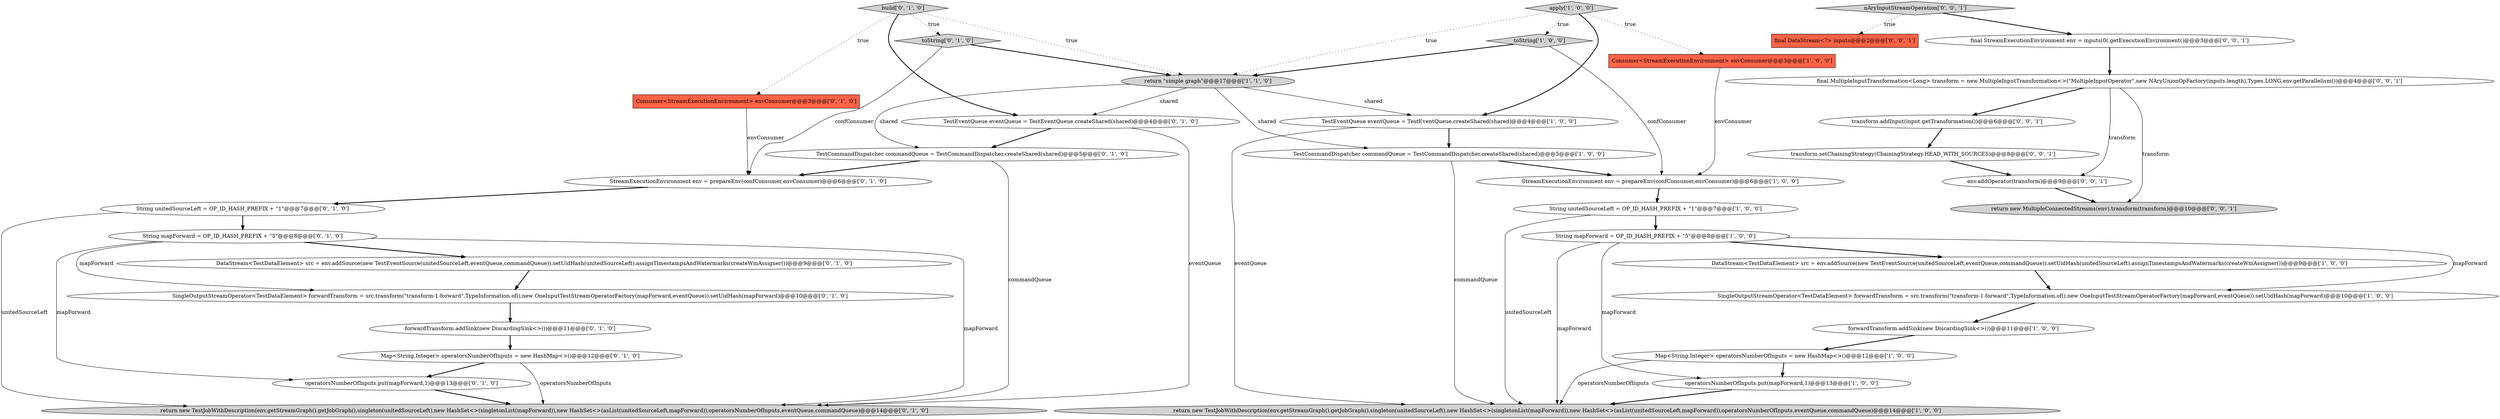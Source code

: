 digraph {
20 [style = filled, label = "String mapForward = OP_ID_HASH_PREFIX + \"5\"@@@8@@@['0', '1', '0']", fillcolor = white, shape = ellipse image = "AAA0AAABBB2BBB"];
1 [style = filled, label = "DataStream<TestDataElement> src = env.addSource(new TestEventSource(unitedSourceLeft,eventQueue,commandQueue)).setUidHash(unitedSourceLeft).assignTimestampsAndWatermarks(createWmAssigner())@@@9@@@['1', '0', '0']", fillcolor = white, shape = ellipse image = "AAA0AAABBB1BBB"];
3 [style = filled, label = "TestCommandDispatcher commandQueue = TestCommandDispatcher.createShared(shared)@@@5@@@['1', '0', '0']", fillcolor = white, shape = ellipse image = "AAA0AAABBB1BBB"];
12 [style = filled, label = "apply['1', '0', '0']", fillcolor = lightgray, shape = diamond image = "AAA0AAABBB1BBB"];
13 [style = filled, label = "Consumer<StreamExecutionEnvironment> envConsumer@@@3@@@['1', '0', '0']", fillcolor = tomato, shape = box image = "AAA0AAABBB1BBB"];
11 [style = filled, label = "StreamExecutionEnvironment env = prepareEnv(confConsumer,envConsumer)@@@6@@@['1', '0', '0']", fillcolor = white, shape = ellipse image = "AAA0AAABBB1BBB"];
36 [style = filled, label = "transform.addInput(input.getTransformation())@@@6@@@['0', '0', '1']", fillcolor = white, shape = ellipse image = "AAA0AAABBB3BBB"];
21 [style = filled, label = "return new TestJobWithDescription(env.getStreamGraph().getJobGraph(),singleton(unitedSourceLeft),new HashSet<>(singletonList(mapForward)),new HashSet<>(asList(unitedSourceLeft,mapForward)),operatorsNumberOfInputs,eventQueue,commandQueue)@@@14@@@['0', '1', '0']", fillcolor = lightgray, shape = ellipse image = "AAA0AAABBB2BBB"];
22 [style = filled, label = "String unitedSourceLeft = OP_ID_HASH_PREFIX + \"1\"@@@7@@@['0', '1', '0']", fillcolor = white, shape = ellipse image = "AAA0AAABBB2BBB"];
31 [style = filled, label = "final DataStream<?> inputs@@@2@@@['0', '0', '1']", fillcolor = tomato, shape = box image = "AAA0AAABBB3BBB"];
25 [style = filled, label = "SingleOutputStreamOperator<TestDataElement> forwardTransform = src.transform(\"transform-1-forward\",TypeInformation.of(),new OneInputTestStreamOperatorFactory(mapForward,eventQueue)).setUidHash(mapForward)@@@10@@@['0', '1', '0']", fillcolor = white, shape = ellipse image = "AAA0AAABBB2BBB"];
33 [style = filled, label = "env.addOperator(transform)@@@9@@@['0', '0', '1']", fillcolor = white, shape = ellipse image = "AAA0AAABBB3BBB"];
28 [style = filled, label = "TestCommandDispatcher commandQueue = TestCommandDispatcher.createShared(shared)@@@5@@@['0', '1', '0']", fillcolor = white, shape = ellipse image = "AAA0AAABBB2BBB"];
15 [style = filled, label = "build['0', '1', '0']", fillcolor = lightgray, shape = diamond image = "AAA0AAABBB2BBB"];
29 [style = filled, label = "transform.setChainingStrategy(ChainingStrategy.HEAD_WITH_SOURCES)@@@8@@@['0', '0', '1']", fillcolor = white, shape = ellipse image = "AAA0AAABBB3BBB"];
14 [style = filled, label = "SingleOutputStreamOperator<TestDataElement> forwardTransform = src.transform(\"transform-1-forward\",TypeInformation.of(),new OneInputTestStreamOperatorFactory(mapForward,eventQueue)).setUidHash(mapForward)@@@10@@@['1', '0', '0']", fillcolor = white, shape = ellipse image = "AAA0AAABBB1BBB"];
32 [style = filled, label = "final MultipleInputTransformation<Long> transform = new MultipleInputTransformation<>(\"MultipleInputOperator\",new NAryUnionOpFactory(inputs.length),Types.LONG,env.getParallelism())@@@4@@@['0', '0', '1']", fillcolor = white, shape = ellipse image = "AAA0AAABBB3BBB"];
35 [style = filled, label = "final StreamExecutionEnvironment env = inputs(0(.getExecutionEnvironment()@@@3@@@['0', '0', '1']", fillcolor = white, shape = ellipse image = "AAA0AAABBB3BBB"];
17 [style = filled, label = "Map<String,Integer> operatorsNumberOfInputs = new HashMap<>()@@@12@@@['0', '1', '0']", fillcolor = white, shape = ellipse image = "AAA0AAABBB2BBB"];
27 [style = filled, label = "TestEventQueue eventQueue = TestEventQueue.createShared(shared)@@@4@@@['0', '1', '0']", fillcolor = white, shape = ellipse image = "AAA0AAABBB2BBB"];
16 [style = filled, label = "StreamExecutionEnvironment env = prepareEnv(confConsumer,envConsumer)@@@6@@@['0', '1', '0']", fillcolor = white, shape = ellipse image = "AAA0AAABBB2BBB"];
4 [style = filled, label = "String unitedSourceLeft = OP_ID_HASH_PREFIX + \"1\"@@@7@@@['1', '0', '0']", fillcolor = white, shape = ellipse image = "AAA0AAABBB1BBB"];
19 [style = filled, label = "forwardTransform.addSink(new DiscardingSink<>())@@@11@@@['0', '1', '0']", fillcolor = white, shape = ellipse image = "AAA0AAABBB2BBB"];
34 [style = filled, label = "return new MultipleConnectedStreams(env).transform(transform)@@@10@@@['0', '0', '1']", fillcolor = lightgray, shape = ellipse image = "AAA0AAABBB3BBB"];
8 [style = filled, label = "return new TestJobWithDescription(env.getStreamGraph().getJobGraph(),singleton(unitedSourceLeft),new HashSet<>(singletonList(mapForward)),new HashSet<>(asList(unitedSourceLeft,mapForward)),operatorsNumberOfInputs,eventQueue,commandQueue)@@@14@@@['1', '0', '0']", fillcolor = lightgray, shape = ellipse image = "AAA0AAABBB1BBB"];
30 [style = filled, label = "nAryInputStreamOperation['0', '0', '1']", fillcolor = lightgray, shape = diamond image = "AAA0AAABBB3BBB"];
18 [style = filled, label = "toString['0', '1', '0']", fillcolor = lightgray, shape = diamond image = "AAA0AAABBB2BBB"];
5 [style = filled, label = "return \"simple graph\"@@@17@@@['1', '1', '0']", fillcolor = lightgray, shape = ellipse image = "AAA0AAABBB1BBB"];
6 [style = filled, label = "String mapForward = OP_ID_HASH_PREFIX + \"5\"@@@8@@@['1', '0', '0']", fillcolor = white, shape = ellipse image = "AAA0AAABBB1BBB"];
10 [style = filled, label = "operatorsNumberOfInputs.put(mapForward,1)@@@13@@@['1', '0', '0']", fillcolor = white, shape = ellipse image = "AAA0AAABBB1BBB"];
2 [style = filled, label = "toString['1', '0', '0']", fillcolor = lightgray, shape = diamond image = "AAA0AAABBB1BBB"];
7 [style = filled, label = "Map<String,Integer> operatorsNumberOfInputs = new HashMap<>()@@@12@@@['1', '0', '0']", fillcolor = white, shape = ellipse image = "AAA0AAABBB1BBB"];
23 [style = filled, label = "Consumer<StreamExecutionEnvironment> envConsumer@@@3@@@['0', '1', '0']", fillcolor = tomato, shape = box image = "AAA0AAABBB2BBB"];
0 [style = filled, label = "forwardTransform.addSink(new DiscardingSink<>())@@@11@@@['1', '0', '0']", fillcolor = white, shape = ellipse image = "AAA0AAABBB1BBB"];
9 [style = filled, label = "TestEventQueue eventQueue = TestEventQueue.createShared(shared)@@@4@@@['1', '0', '0']", fillcolor = white, shape = ellipse image = "AAA0AAABBB1BBB"];
24 [style = filled, label = "DataStream<TestDataElement> src = env.addSource(new TestEventSource(unitedSourceLeft,eventQueue,commandQueue)).setUidHash(unitedSourceLeft).assignTimestampsAndWatermarks(createWmAssigner())@@@9@@@['0', '1', '0']", fillcolor = white, shape = ellipse image = "AAA0AAABBB2BBB"];
26 [style = filled, label = "operatorsNumberOfInputs.put(mapForward,1)@@@13@@@['0', '1', '0']", fillcolor = white, shape = ellipse image = "AAA0AAABBB2BBB"];
4->6 [style = bold, label=""];
2->11 [style = solid, label="confConsumer"];
11->4 [style = bold, label=""];
17->26 [style = bold, label=""];
3->11 [style = bold, label=""];
3->8 [style = solid, label="commandQueue"];
5->27 [style = solid, label="shared"];
28->16 [style = bold, label=""];
26->21 [style = bold, label=""];
6->14 [style = solid, label="mapForward"];
27->28 [style = bold, label=""];
7->10 [style = bold, label=""];
36->29 [style = bold, label=""];
0->7 [style = bold, label=""];
2->5 [style = bold, label=""];
25->19 [style = bold, label=""];
28->21 [style = solid, label="commandQueue"];
15->18 [style = dotted, label="true"];
9->3 [style = bold, label=""];
7->8 [style = solid, label="operatorsNumberOfInputs"];
22->21 [style = solid, label="unitedSourceLeft"];
10->8 [style = bold, label=""];
32->33 [style = solid, label="transform"];
18->5 [style = bold, label=""];
33->34 [style = bold, label=""];
12->13 [style = dotted, label="true"];
5->9 [style = solid, label="shared"];
13->11 [style = solid, label="envConsumer"];
4->8 [style = solid, label="unitedSourceLeft"];
6->10 [style = solid, label="mapForward"];
23->16 [style = solid, label="envConsumer"];
14->0 [style = bold, label=""];
16->22 [style = bold, label=""];
22->20 [style = bold, label=""];
1->14 [style = bold, label=""];
12->2 [style = dotted, label="true"];
27->21 [style = solid, label="eventQueue"];
35->32 [style = bold, label=""];
12->5 [style = dotted, label="true"];
32->36 [style = bold, label=""];
12->9 [style = bold, label=""];
15->27 [style = bold, label=""];
5->3 [style = solid, label="shared"];
6->8 [style = solid, label="mapForward"];
15->5 [style = dotted, label="true"];
17->21 [style = solid, label="operatorsNumberOfInputs"];
18->16 [style = solid, label="confConsumer"];
30->31 [style = dotted, label="true"];
19->17 [style = bold, label=""];
32->34 [style = solid, label="transform"];
5->28 [style = solid, label="shared"];
20->24 [style = bold, label=""];
9->8 [style = solid, label="eventQueue"];
24->25 [style = bold, label=""];
20->21 [style = solid, label="mapForward"];
30->35 [style = bold, label=""];
6->1 [style = bold, label=""];
29->33 [style = bold, label=""];
15->23 [style = dotted, label="true"];
20->25 [style = solid, label="mapForward"];
20->26 [style = solid, label="mapForward"];
}
